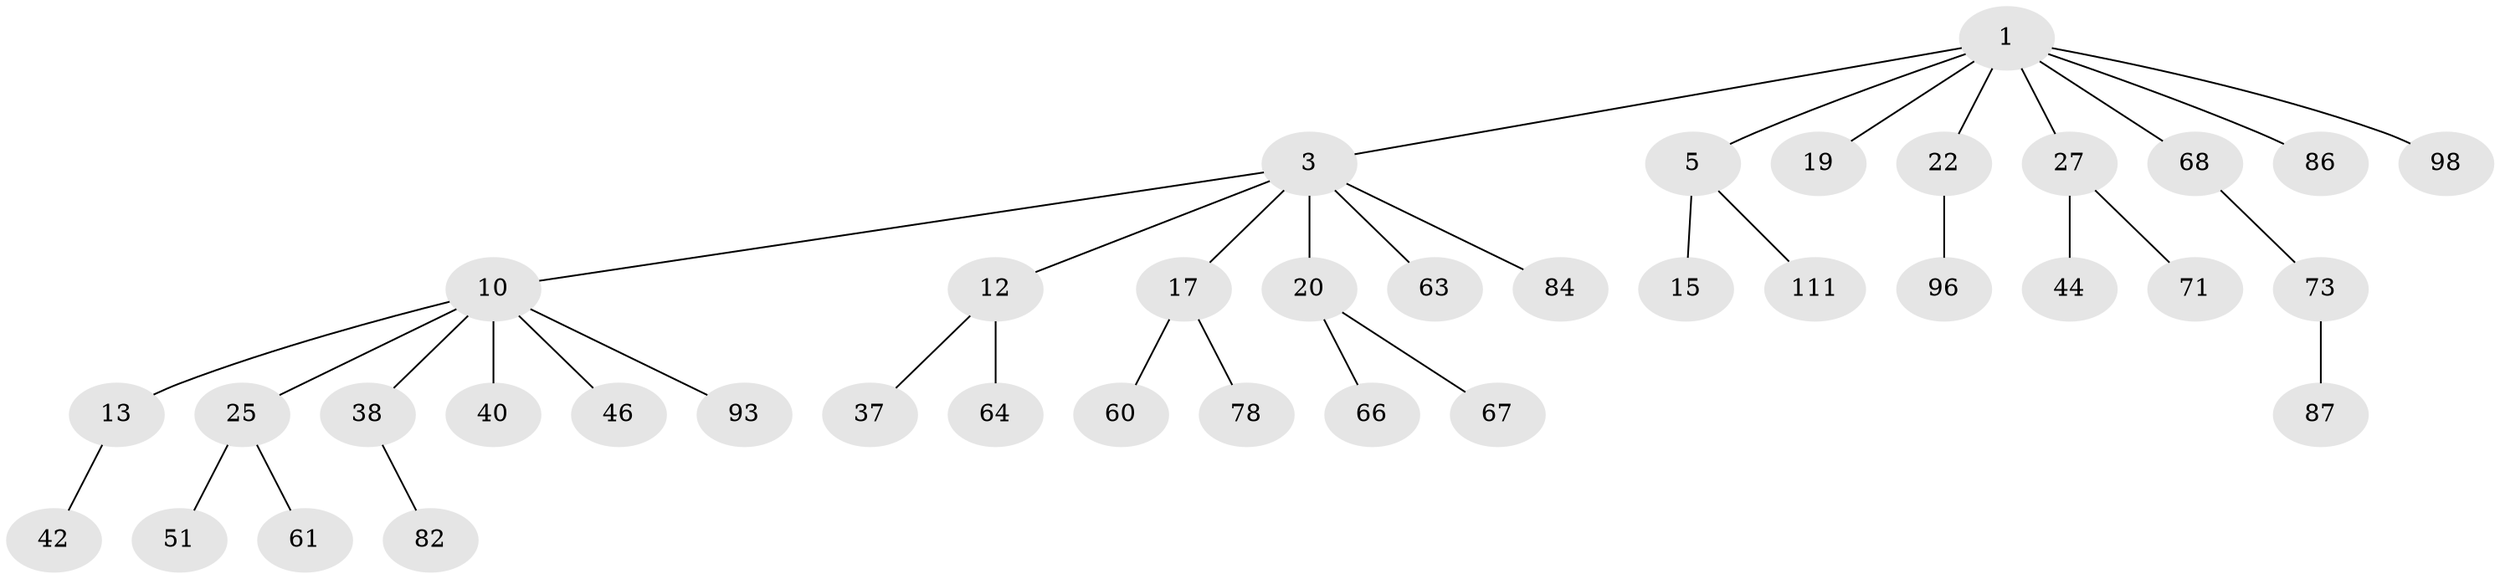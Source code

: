 // original degree distribution, {3: 0.18803418803418803, 7: 0.008547008547008548, 4: 0.08547008547008547, 6: 0.008547008547008548, 2: 0.2222222222222222, 1: 0.47863247863247865, 5: 0.008547008547008548}
// Generated by graph-tools (version 1.1) at 2025/19/03/04/25 18:19:14]
// undirected, 38 vertices, 37 edges
graph export_dot {
graph [start="1"]
  node [color=gray90,style=filled];
  1 [super="+2+7+91"];
  3 [super="+4+6+8"];
  5 [super="+74+14+49"];
  10 [super="+11+23"];
  12 [super="+30+34+85"];
  13 [super="+16"];
  15 [super="+77+58"];
  17 [super="+24+29+54"];
  19;
  20 [super="+101+28"];
  22 [super="+31+53+59"];
  25 [super="+109+26"];
  27 [super="+32+88"];
  37 [super="+92+62"];
  38 [super="+69+43"];
  40;
  42 [super="+89"];
  44 [super="+48+112+116"];
  46 [super="+95+47"];
  51 [super="+115+104"];
  60 [super="+90"];
  61;
  63 [super="+100"];
  64 [super="+117+65"];
  66;
  67;
  68 [super="+72"];
  71;
  73 [super="+81"];
  78;
  82;
  84;
  86;
  87;
  93;
  96;
  98 [super="+114"];
  111;
  1 -- 98;
  1 -- 3;
  1 -- 19;
  1 -- 5;
  1 -- 22;
  1 -- 27;
  1 -- 68;
  1 -- 86;
  3 -- 17;
  3 -- 20;
  3 -- 84;
  3 -- 10;
  3 -- 12;
  3 -- 63;
  5 -- 111;
  5 -- 15;
  10 -- 93;
  10 -- 38;
  10 -- 40;
  10 -- 25;
  10 -- 13;
  10 -- 46;
  12 -- 37;
  12 -- 64;
  13 -- 42;
  17 -- 60;
  17 -- 78;
  20 -- 66;
  20 -- 67;
  22 -- 96;
  25 -- 51;
  25 -- 61;
  27 -- 44;
  27 -- 71;
  38 -- 82;
  68 -- 73;
  73 -- 87;
}
